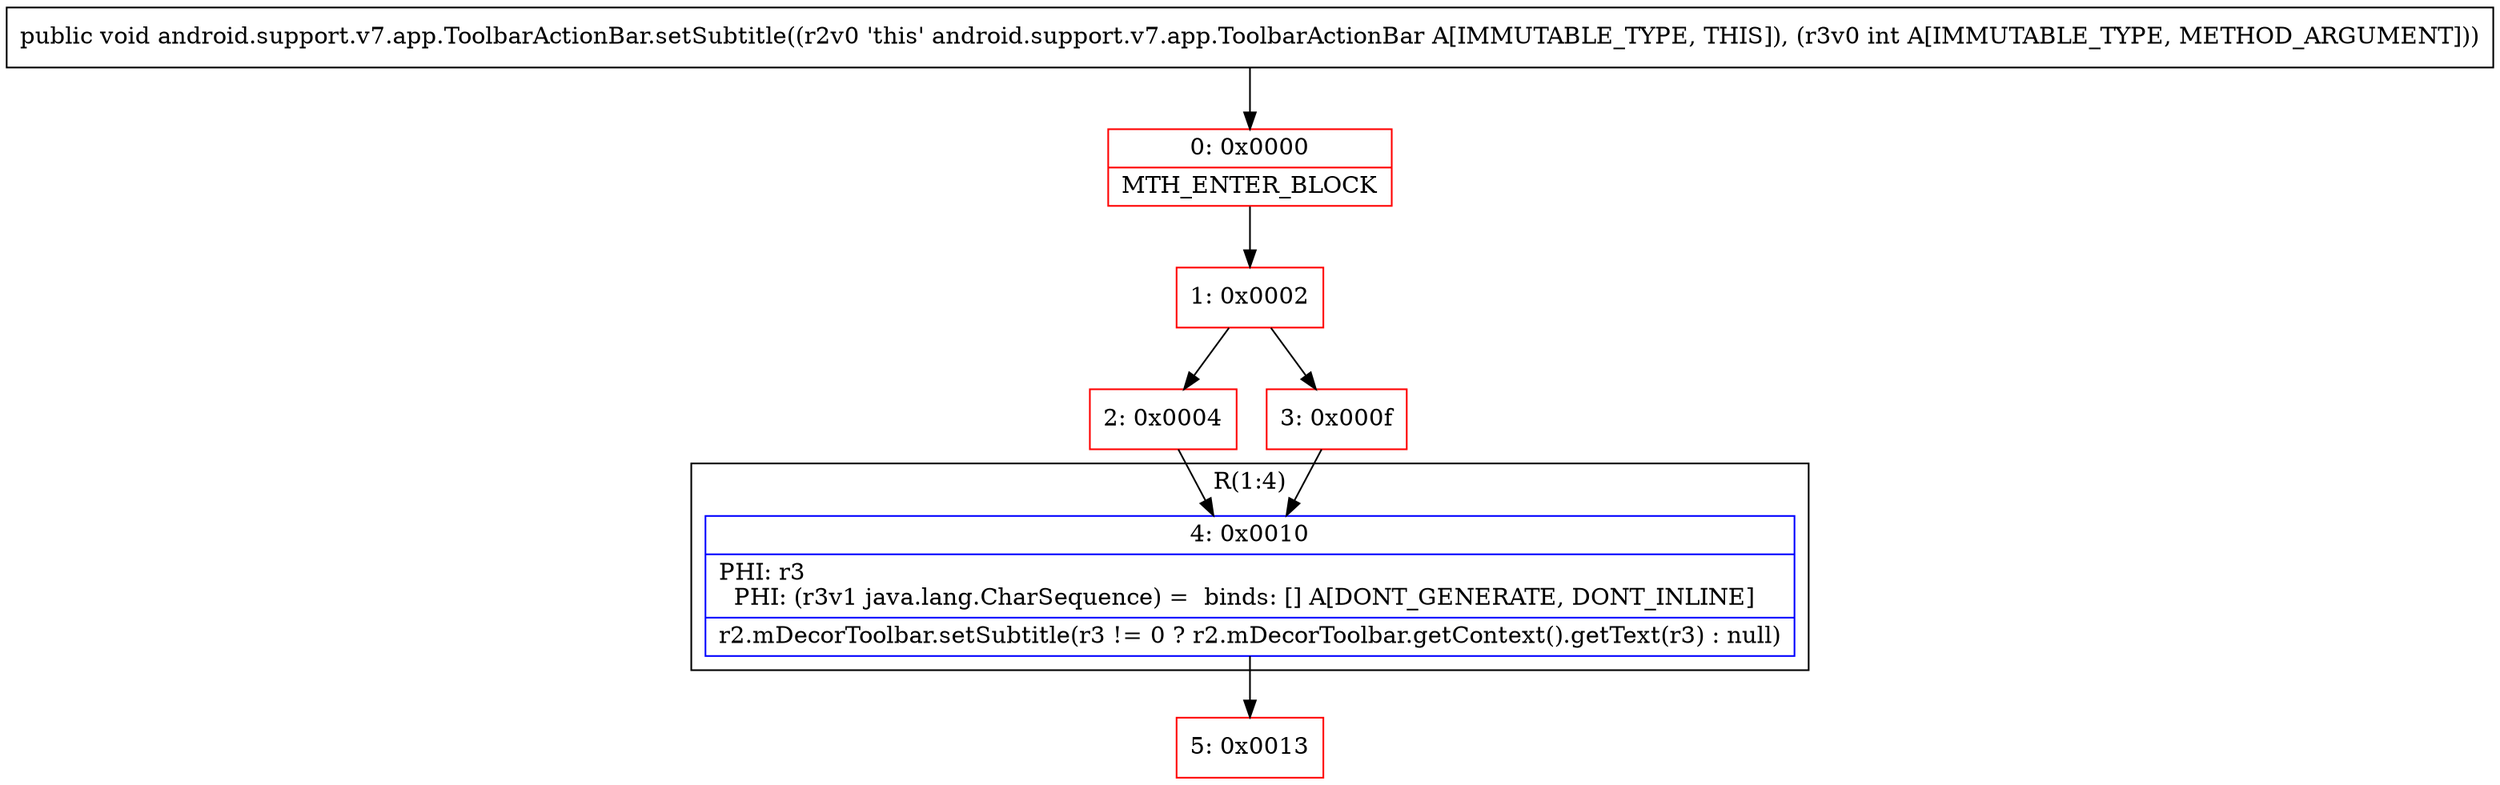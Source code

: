 digraph "CFG forandroid.support.v7.app.ToolbarActionBar.setSubtitle(I)V" {
subgraph cluster_Region_718536347 {
label = "R(1:4)";
node [shape=record,color=blue];
Node_4 [shape=record,label="{4\:\ 0x0010|PHI: r3 \l  PHI: (r3v1 java.lang.CharSequence) =  binds: [] A[DONT_GENERATE, DONT_INLINE]\l|r2.mDecorToolbar.setSubtitle(r3 != 0 ? r2.mDecorToolbar.getContext().getText(r3) : null)\l}"];
}
Node_0 [shape=record,color=red,label="{0\:\ 0x0000|MTH_ENTER_BLOCK\l}"];
Node_1 [shape=record,color=red,label="{1\:\ 0x0002}"];
Node_2 [shape=record,color=red,label="{2\:\ 0x0004}"];
Node_3 [shape=record,color=red,label="{3\:\ 0x000f}"];
Node_5 [shape=record,color=red,label="{5\:\ 0x0013}"];
MethodNode[shape=record,label="{public void android.support.v7.app.ToolbarActionBar.setSubtitle((r2v0 'this' android.support.v7.app.ToolbarActionBar A[IMMUTABLE_TYPE, THIS]), (r3v0 int A[IMMUTABLE_TYPE, METHOD_ARGUMENT])) }"];
MethodNode -> Node_0;
Node_4 -> Node_5;
Node_0 -> Node_1;
Node_1 -> Node_2;
Node_1 -> Node_3;
Node_2 -> Node_4;
Node_3 -> Node_4;
}


